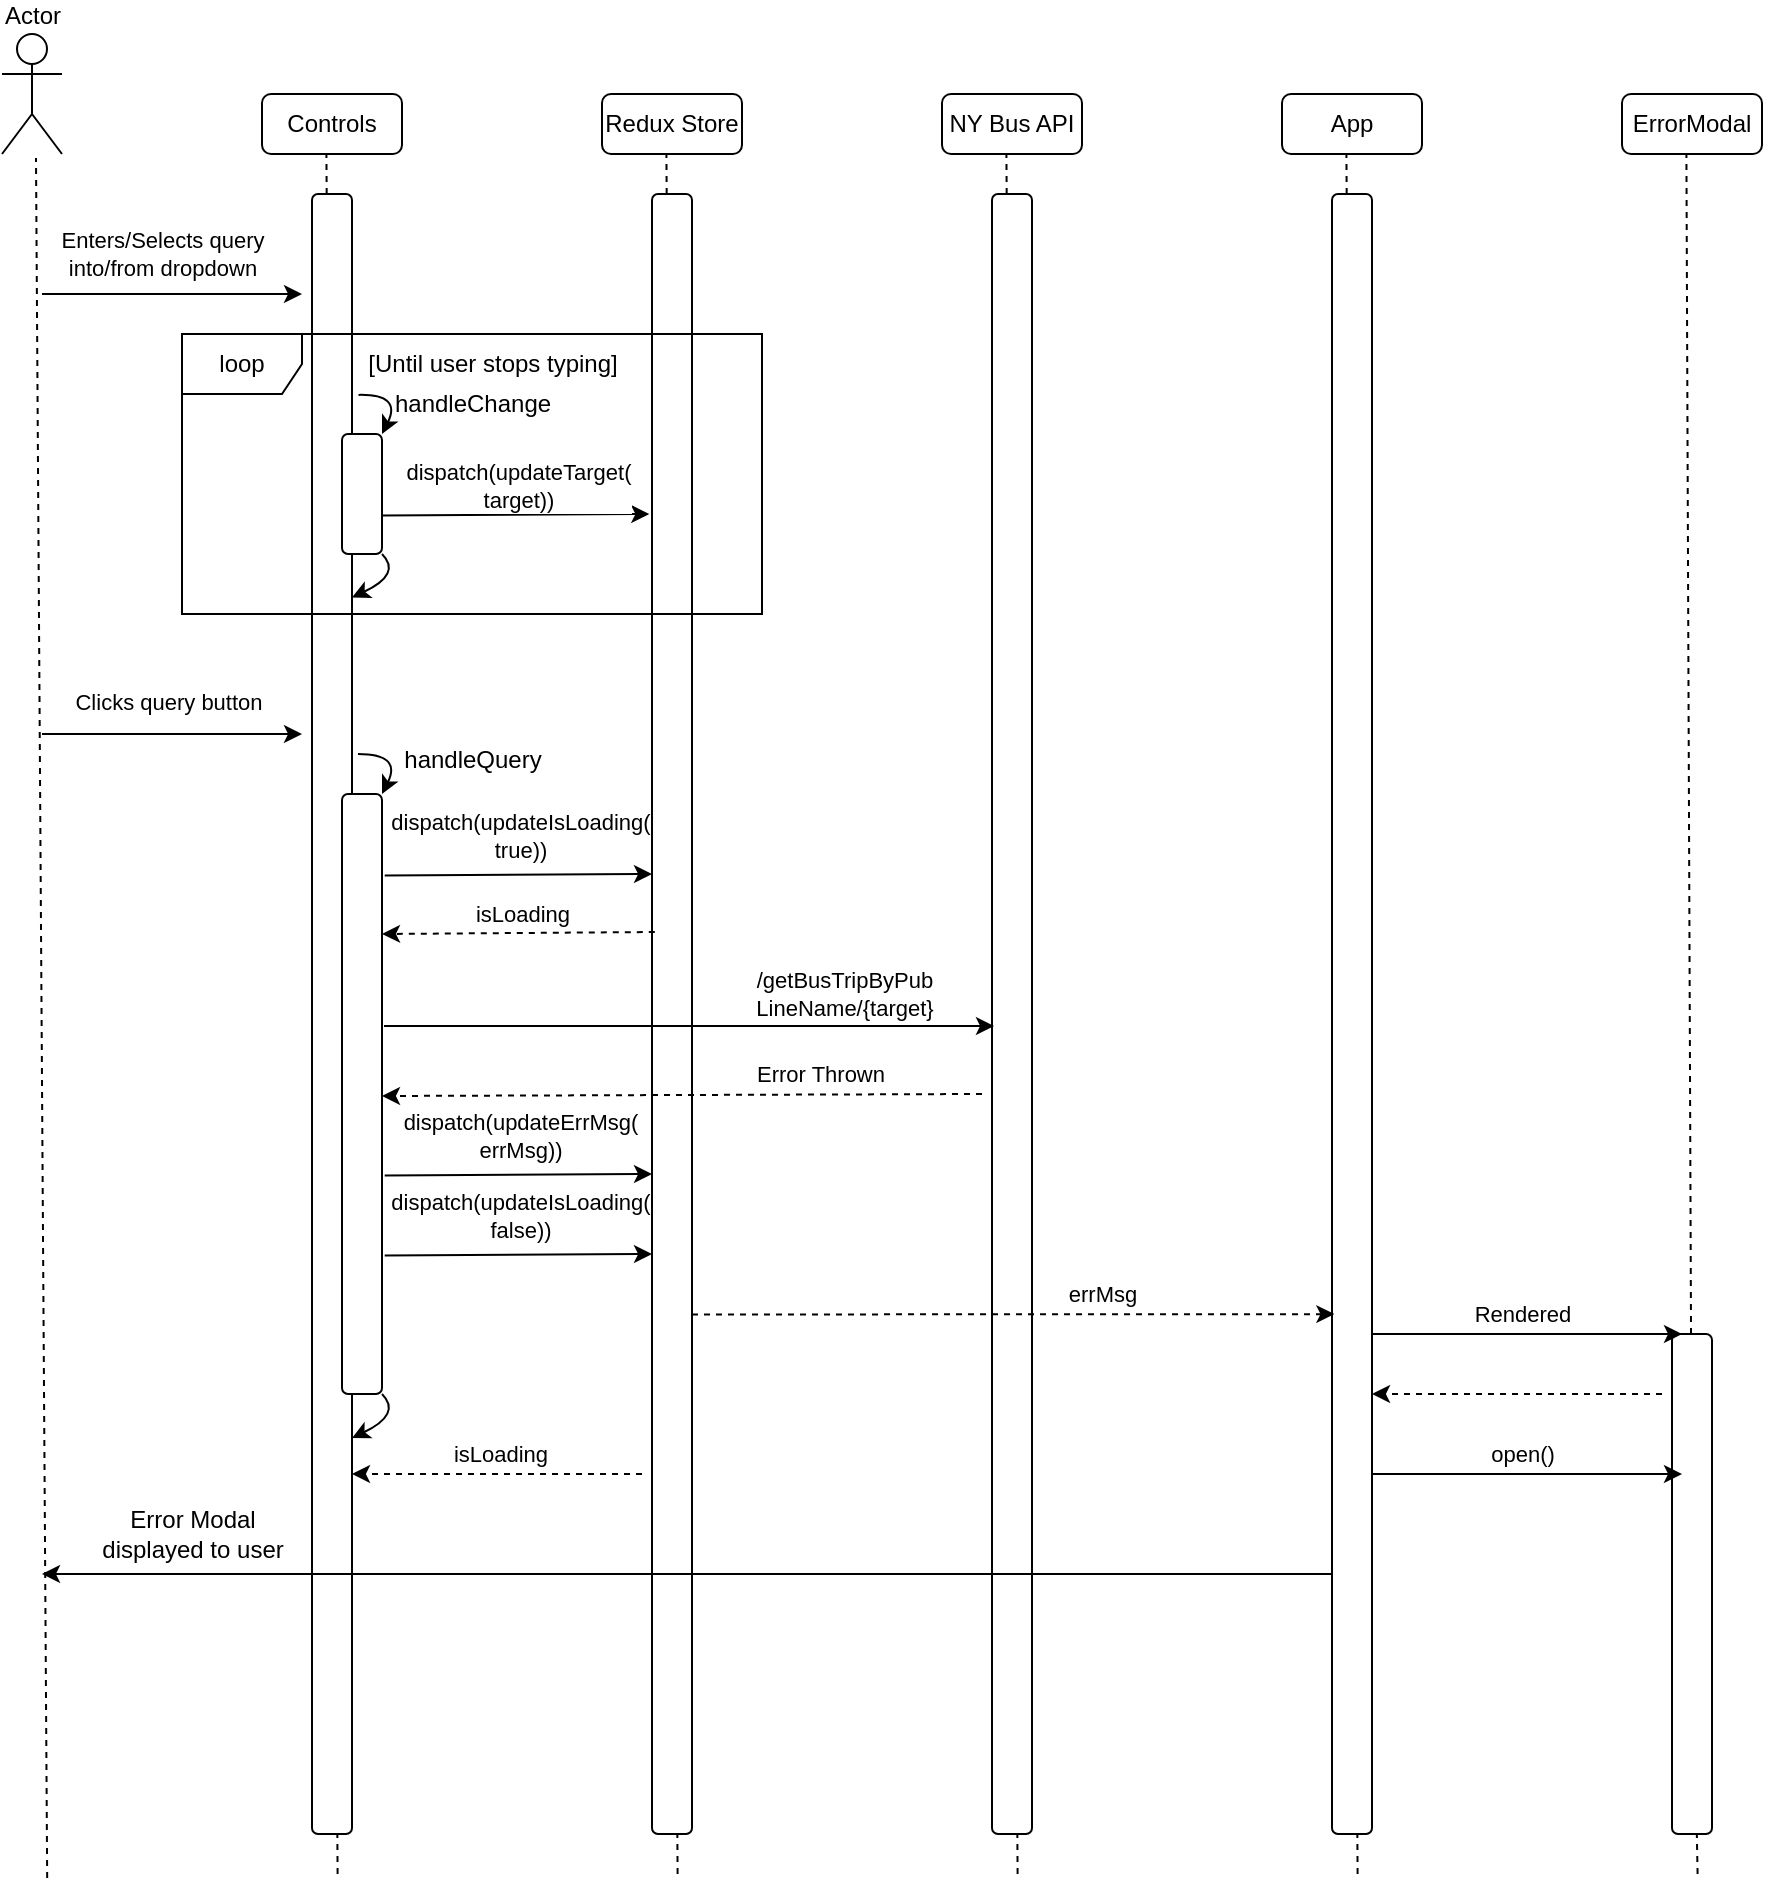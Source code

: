 <mxfile version="24.8.0">
  <diagram name="Page-1" id="Ps5bdQuuzvROe9cl5kc-">
    <mxGraphModel dx="1123" dy="1750" grid="1" gridSize="10" guides="1" tooltips="1" connect="1" arrows="1" fold="1" page="1" pageScale="1" pageWidth="850" pageHeight="1100" math="0" shadow="0">
      <root>
        <mxCell id="0" />
        <mxCell id="1" parent="0" />
        <mxCell id="1Y6_-HazUNakJdQc4zr9-1" value="Actor" style="shape=umlActor;verticalLabelPosition=top;verticalAlign=bottom;html=1;outlineConnect=0;labelPosition=center;align=center;" vertex="1" parent="1">
          <mxGeometry x="30" y="-1070" width="30" height="60" as="geometry" />
        </mxCell>
        <mxCell id="1Y6_-HazUNakJdQc4zr9-2" value="" style="endArrow=none;dashed=1;html=1;rounded=0;" edge="1" parent="1">
          <mxGeometry width="50" height="50" relative="1" as="geometry">
            <mxPoint x="52.59" y="-148" as="sourcePoint" />
            <mxPoint x="47.0" y="-1008" as="targetPoint" />
          </mxGeometry>
        </mxCell>
        <mxCell id="1Y6_-HazUNakJdQc4zr9-3" value="Controls" style="rounded=1;whiteSpace=wrap;html=1;" vertex="1" parent="1">
          <mxGeometry x="160" y="-1040" width="70" height="30" as="geometry" />
        </mxCell>
        <mxCell id="1Y6_-HazUNakJdQc4zr9-4" value="" style="endArrow=none;dashed=1;html=1;rounded=0;" edge="1" parent="1" source="1Y6_-HazUNakJdQc4zr9-13">
          <mxGeometry width="50" height="50" relative="1" as="geometry">
            <mxPoint x="197.8" y="-150" as="sourcePoint" />
            <mxPoint x="192.21" y="-1010" as="targetPoint" />
          </mxGeometry>
        </mxCell>
        <mxCell id="1Y6_-HazUNakJdQc4zr9-5" value="Redux Store" style="rounded=1;whiteSpace=wrap;html=1;" vertex="1" parent="1">
          <mxGeometry x="330" y="-1040" width="70" height="30" as="geometry" />
        </mxCell>
        <mxCell id="1Y6_-HazUNakJdQc4zr9-6" value="" style="endArrow=none;dashed=1;html=1;rounded=0;" edge="1" parent="1">
          <mxGeometry width="50" height="50" relative="1" as="geometry">
            <mxPoint x="367.8" y="-150" as="sourcePoint" />
            <mxPoint x="362.21" y="-1010" as="targetPoint" />
          </mxGeometry>
        </mxCell>
        <mxCell id="1Y6_-HazUNakJdQc4zr9-7" value="NY Bus API" style="rounded=1;whiteSpace=wrap;html=1;" vertex="1" parent="1">
          <mxGeometry x="500" y="-1040" width="70" height="30" as="geometry" />
        </mxCell>
        <mxCell id="1Y6_-HazUNakJdQc4zr9-8" value="" style="endArrow=none;dashed=1;html=1;rounded=0;" edge="1" parent="1" source="1Y6_-HazUNakJdQc4zr9-16">
          <mxGeometry width="50" height="50" relative="1" as="geometry">
            <mxPoint x="537.8" y="-150" as="sourcePoint" />
            <mxPoint x="532.21" y="-1010" as="targetPoint" />
          </mxGeometry>
        </mxCell>
        <mxCell id="1Y6_-HazUNakJdQc4zr9-9" value="App" style="rounded=1;whiteSpace=wrap;html=1;" vertex="1" parent="1">
          <mxGeometry x="670" y="-1040" width="70" height="30" as="geometry" />
        </mxCell>
        <mxCell id="1Y6_-HazUNakJdQc4zr9-10" value="" style="endArrow=none;dashed=1;html=1;rounded=0;" edge="1" parent="1" source="1Y6_-HazUNakJdQc4zr9-18">
          <mxGeometry width="50" height="50" relative="1" as="geometry">
            <mxPoint x="707.8" y="-150" as="sourcePoint" />
            <mxPoint x="702.21" y="-1010" as="targetPoint" />
          </mxGeometry>
        </mxCell>
        <mxCell id="1Y6_-HazUNakJdQc4zr9-11" value="ErrorModal" style="rounded=1;whiteSpace=wrap;html=1;" vertex="1" parent="1">
          <mxGeometry x="840" y="-1040" width="70" height="30" as="geometry" />
        </mxCell>
        <mxCell id="1Y6_-HazUNakJdQc4zr9-12" value="" style="endArrow=none;dashed=1;html=1;rounded=0;" edge="1" parent="1" source="1Y6_-HazUNakJdQc4zr9-58">
          <mxGeometry width="50" height="50" relative="1" as="geometry">
            <mxPoint x="877.8" y="-150" as="sourcePoint" />
            <mxPoint x="872.21" y="-1010" as="targetPoint" />
          </mxGeometry>
        </mxCell>
        <mxCell id="1Y6_-HazUNakJdQc4zr9-14" value="" style="endArrow=none;dashed=1;html=1;rounded=0;" edge="1" parent="1" target="1Y6_-HazUNakJdQc4zr9-13">
          <mxGeometry width="50" height="50" relative="1" as="geometry">
            <mxPoint x="197.8" y="-150" as="sourcePoint" />
            <mxPoint x="192.21" y="-1010" as="targetPoint" />
          </mxGeometry>
        </mxCell>
        <mxCell id="1Y6_-HazUNakJdQc4zr9-13" value="" style="rounded=1;whiteSpace=wrap;html=1;" vertex="1" parent="1">
          <mxGeometry x="185" y="-990" width="20" height="820" as="geometry" />
        </mxCell>
        <mxCell id="1Y6_-HazUNakJdQc4zr9-15" value="" style="rounded=1;whiteSpace=wrap;html=1;" vertex="1" parent="1">
          <mxGeometry x="355" y="-990" width="20" height="820" as="geometry" />
        </mxCell>
        <mxCell id="1Y6_-HazUNakJdQc4zr9-17" value="" style="endArrow=none;dashed=1;html=1;rounded=0;" edge="1" parent="1" target="1Y6_-HazUNakJdQc4zr9-16">
          <mxGeometry width="50" height="50" relative="1" as="geometry">
            <mxPoint x="537.8" y="-150" as="sourcePoint" />
            <mxPoint x="532.21" y="-1010" as="targetPoint" />
          </mxGeometry>
        </mxCell>
        <mxCell id="1Y6_-HazUNakJdQc4zr9-16" value="" style="rounded=1;whiteSpace=wrap;html=1;" vertex="1" parent="1">
          <mxGeometry x="525" y="-990" width="20" height="820" as="geometry" />
        </mxCell>
        <mxCell id="1Y6_-HazUNakJdQc4zr9-19" value="" style="endArrow=none;dashed=1;html=1;rounded=0;" edge="1" parent="1" target="1Y6_-HazUNakJdQc4zr9-18">
          <mxGeometry width="50" height="50" relative="1" as="geometry">
            <mxPoint x="707.8" y="-150" as="sourcePoint" />
            <mxPoint x="702.21" y="-1010" as="targetPoint" />
          </mxGeometry>
        </mxCell>
        <mxCell id="1Y6_-HazUNakJdQc4zr9-18" value="" style="rounded=1;whiteSpace=wrap;html=1;" vertex="1" parent="1">
          <mxGeometry x="695" y="-990" width="20" height="820" as="geometry" />
        </mxCell>
        <mxCell id="1Y6_-HazUNakJdQc4zr9-20" value="" style="endArrow=classic;html=1;rounded=0;" edge="1" parent="1">
          <mxGeometry width="50" height="50" relative="1" as="geometry">
            <mxPoint x="50" y="-940" as="sourcePoint" />
            <mxPoint x="180" y="-940" as="targetPoint" />
          </mxGeometry>
        </mxCell>
        <mxCell id="1Y6_-HazUNakJdQc4zr9-21" value="Enters/Selects query&lt;div&gt;into/from dropdown&lt;/div&gt;" style="edgeLabel;html=1;align=center;verticalAlign=middle;resizable=0;points=[];" vertex="1" connectable="0" parent="1Y6_-HazUNakJdQc4zr9-20">
          <mxGeometry x="-0.262" y="3" relative="1" as="geometry">
            <mxPoint x="12" y="-17" as="offset" />
          </mxGeometry>
        </mxCell>
        <mxCell id="1Y6_-HazUNakJdQc4zr9-22" value="loop" style="shape=umlFrame;whiteSpace=wrap;html=1;pointerEvents=0;" vertex="1" parent="1">
          <mxGeometry x="120" y="-920" width="290" height="140" as="geometry" />
        </mxCell>
        <mxCell id="1Y6_-HazUNakJdQc4zr9-23" value="[Until user stops typing]" style="text;html=1;align=center;verticalAlign=middle;resizable=0;points=[];autosize=1;strokeColor=none;fillColor=none;" vertex="1" parent="1">
          <mxGeometry x="200" y="-920" width="150" height="30" as="geometry" />
        </mxCell>
        <mxCell id="1Y6_-HazUNakJdQc4zr9-24" value="" style="rounded=1;whiteSpace=wrap;html=1;" vertex="1" parent="1">
          <mxGeometry x="200" y="-870" width="20" height="60" as="geometry" />
        </mxCell>
        <mxCell id="1Y6_-HazUNakJdQc4zr9-26" value="" style="curved=1;endArrow=classic;html=1;rounded=0;exitX=0.055;exitY=1.015;exitDx=0;exitDy=0;exitPerimeter=0;entryX=1;entryY=0;entryDx=0;entryDy=0;" edge="1" parent="1" source="1Y6_-HazUNakJdQc4zr9-23" target="1Y6_-HazUNakJdQc4zr9-24">
          <mxGeometry width="50" height="50" relative="1" as="geometry">
            <mxPoint x="230" y="-825" as="sourcePoint" />
            <mxPoint x="280" y="-875" as="targetPoint" />
            <Array as="points">
              <mxPoint x="230" y="-890" />
            </Array>
          </mxGeometry>
        </mxCell>
        <mxCell id="1Y6_-HazUNakJdQc4zr9-27" value="" style="curved=1;endArrow=classic;html=1;rounded=0;exitX=0.055;exitY=1.015;exitDx=0;exitDy=0;exitPerimeter=0;entryX=1.002;entryY=0.246;entryDx=0;entryDy=0;entryPerimeter=0;" edge="1" parent="1" target="1Y6_-HazUNakJdQc4zr9-13">
          <mxGeometry width="50" height="50" relative="1" as="geometry">
            <mxPoint x="220" y="-810" as="sourcePoint" />
            <mxPoint x="232" y="-790" as="targetPoint" />
            <Array as="points">
              <mxPoint x="230" y="-800" />
            </Array>
          </mxGeometry>
        </mxCell>
        <mxCell id="1Y6_-HazUNakJdQc4zr9-28" value="handleChange" style="text;html=1;align=center;verticalAlign=middle;resizable=0;points=[];autosize=1;strokeColor=none;fillColor=none;" vertex="1" parent="1">
          <mxGeometry x="215" y="-900" width="100" height="30" as="geometry" />
        </mxCell>
        <mxCell id="1Y6_-HazUNakJdQc4zr9-30" value="" style="endArrow=classic;html=1;rounded=0;exitX=1;exitY=0.5;exitDx=0;exitDy=0;entryX=-0.068;entryY=0.182;entryDx=0;entryDy=0;entryPerimeter=0;" edge="1" parent="1">
          <mxGeometry width="50" height="50" relative="1" as="geometry">
            <mxPoint x="220.0" y="-829.24" as="sourcePoint" />
            <mxPoint x="353.64" y="-830" as="targetPoint" />
          </mxGeometry>
        </mxCell>
        <mxCell id="1Y6_-HazUNakJdQc4zr9-31" value="dispatch(updateTarget(&lt;div&gt;target))&lt;/div&gt;" style="edgeLabel;html=1;align=center;verticalAlign=middle;resizable=0;points=[];" vertex="1" connectable="0" parent="1Y6_-HazUNakJdQc4zr9-30">
          <mxGeometry x="-0.215" relative="1" as="geometry">
            <mxPoint x="15" y="-15" as="offset" />
          </mxGeometry>
        </mxCell>
        <mxCell id="1Y6_-HazUNakJdQc4zr9-32" value="" style="endArrow=classic;html=1;rounded=0;" edge="1" parent="1">
          <mxGeometry width="50" height="50" relative="1" as="geometry">
            <mxPoint x="50" y="-720" as="sourcePoint" />
            <mxPoint x="180" y="-720" as="targetPoint" />
          </mxGeometry>
        </mxCell>
        <mxCell id="1Y6_-HazUNakJdQc4zr9-33" value="Clicks query button" style="edgeLabel;html=1;align=center;verticalAlign=middle;resizable=0;points=[];" vertex="1" connectable="0" parent="1Y6_-HazUNakJdQc4zr9-32">
          <mxGeometry x="-0.262" y="3" relative="1" as="geometry">
            <mxPoint x="15" y="-13" as="offset" />
          </mxGeometry>
        </mxCell>
        <mxCell id="1Y6_-HazUNakJdQc4zr9-34" value="" style="rounded=1;whiteSpace=wrap;html=1;" vertex="1" parent="1">
          <mxGeometry x="200" y="-690" width="20" height="300" as="geometry" />
        </mxCell>
        <mxCell id="1Y6_-HazUNakJdQc4zr9-35" value="" style="curved=1;endArrow=classic;html=1;rounded=0;exitX=0.055;exitY=1.015;exitDx=0;exitDy=0;exitPerimeter=0;entryX=1;entryY=0;entryDx=0;entryDy=0;" edge="1" parent="1" target="1Y6_-HazUNakJdQc4zr9-34">
          <mxGeometry width="50" height="50" relative="1" as="geometry">
            <mxPoint x="208" y="-710" as="sourcePoint" />
            <mxPoint x="280" y="-695" as="targetPoint" />
            <Array as="points">
              <mxPoint x="230" y="-710" />
            </Array>
          </mxGeometry>
        </mxCell>
        <mxCell id="1Y6_-HazUNakJdQc4zr9-36" value="" style="curved=1;endArrow=classic;html=1;rounded=0;exitX=0.055;exitY=1.015;exitDx=0;exitDy=0;exitPerimeter=0;entryX=1.002;entryY=0.246;entryDx=0;entryDy=0;entryPerimeter=0;" edge="1" parent="1">
          <mxGeometry width="50" height="50" relative="1" as="geometry">
            <mxPoint x="220" y="-390" as="sourcePoint" />
            <mxPoint x="205" y="-368" as="targetPoint" />
            <Array as="points">
              <mxPoint x="230" y="-380" />
            </Array>
          </mxGeometry>
        </mxCell>
        <mxCell id="1Y6_-HazUNakJdQc4zr9-37" value="handleQuery" style="text;html=1;align=center;verticalAlign=middle;resizable=0;points=[];autosize=1;strokeColor=none;fillColor=none;" vertex="1" parent="1">
          <mxGeometry x="220" y="-722" width="90" height="30" as="geometry" />
        </mxCell>
        <mxCell id="1Y6_-HazUNakJdQc4zr9-38" value="" style="endArrow=classic;html=1;rounded=0;exitX=1;exitY=0.5;exitDx=0;exitDy=0;entryX=-0.068;entryY=0.182;entryDx=0;entryDy=0;entryPerimeter=0;" edge="1" parent="1">
          <mxGeometry width="50" height="50" relative="1" as="geometry">
            <mxPoint x="221.36" y="-649.24" as="sourcePoint" />
            <mxPoint x="355" y="-650" as="targetPoint" />
          </mxGeometry>
        </mxCell>
        <mxCell id="1Y6_-HazUNakJdQc4zr9-39" value="dispatch(updateIsLoading(&lt;div&gt;true))&lt;/div&gt;" style="edgeLabel;html=1;align=center;verticalAlign=middle;resizable=0;points=[];" vertex="1" connectable="0" parent="1Y6_-HazUNakJdQc4zr9-38">
          <mxGeometry x="-0.215" relative="1" as="geometry">
            <mxPoint x="15" y="-20" as="offset" />
          </mxGeometry>
        </mxCell>
        <mxCell id="1Y6_-HazUNakJdQc4zr9-40" value="" style="endArrow=classic;dashed=1;html=1;rounded=0;endFill=1;exitX=0.07;exitY=0.45;exitDx=0;exitDy=0;exitPerimeter=0;" edge="1" parent="1" source="1Y6_-HazUNakJdQc4zr9-15">
          <mxGeometry width="50" height="50" relative="1" as="geometry">
            <mxPoint x="350" y="-620" as="sourcePoint" />
            <mxPoint x="220" y="-620" as="targetPoint" />
          </mxGeometry>
        </mxCell>
        <mxCell id="1Y6_-HazUNakJdQc4zr9-41" value="isLoading" style="edgeLabel;html=1;align=center;verticalAlign=middle;resizable=0;points=[];" vertex="1" connectable="0" parent="1Y6_-HazUNakJdQc4zr9-40">
          <mxGeometry x="0.419" y="3" relative="1" as="geometry">
            <mxPoint x="30" y="-13" as="offset" />
          </mxGeometry>
        </mxCell>
        <mxCell id="1Y6_-HazUNakJdQc4zr9-42" value="" style="endArrow=classic;html=1;rounded=0;" edge="1" parent="1">
          <mxGeometry width="50" height="50" relative="1" as="geometry">
            <mxPoint x="221" y="-574" as="sourcePoint" />
            <mxPoint x="526" y="-574" as="targetPoint" />
          </mxGeometry>
        </mxCell>
        <mxCell id="1Y6_-HazUNakJdQc4zr9-43" value="/getBusTripByPub&lt;div&gt;LineName/{target}&lt;/div&gt;" style="edgeLabel;html=1;align=center;verticalAlign=middle;resizable=0;points=[];" vertex="1" connectable="0" parent="1Y6_-HazUNakJdQc4zr9-42">
          <mxGeometry x="0.163" relative="1" as="geometry">
            <mxPoint x="52" y="-16" as="offset" />
          </mxGeometry>
        </mxCell>
        <mxCell id="1Y6_-HazUNakJdQc4zr9-46" value="" style="endArrow=classic;dashed=1;html=1;rounded=0;endFill=1;" edge="1" parent="1">
          <mxGeometry width="50" height="50" relative="1" as="geometry">
            <mxPoint x="520" y="-540" as="sourcePoint" />
            <mxPoint x="220" y="-539" as="targetPoint" />
          </mxGeometry>
        </mxCell>
        <mxCell id="1Y6_-HazUNakJdQc4zr9-47" value="Error Thrown" style="edgeLabel;html=1;align=center;verticalAlign=middle;resizable=0;points=[];" vertex="1" connectable="0" parent="1Y6_-HazUNakJdQc4zr9-46">
          <mxGeometry x="0.419" y="3" relative="1" as="geometry">
            <mxPoint x="132" y="-14" as="offset" />
          </mxGeometry>
        </mxCell>
        <mxCell id="1Y6_-HazUNakJdQc4zr9-48" value="" style="endArrow=classic;html=1;rounded=0;exitX=1;exitY=0.5;exitDx=0;exitDy=0;entryX=-0.068;entryY=0.182;entryDx=0;entryDy=0;entryPerimeter=0;" edge="1" parent="1">
          <mxGeometry width="50" height="50" relative="1" as="geometry">
            <mxPoint x="221.36" y="-499.24" as="sourcePoint" />
            <mxPoint x="355" y="-500" as="targetPoint" />
          </mxGeometry>
        </mxCell>
        <mxCell id="1Y6_-HazUNakJdQc4zr9-49" value="dispatch(updateErrMsg(&lt;div&gt;errMsg))&lt;/div&gt;" style="edgeLabel;html=1;align=center;verticalAlign=middle;resizable=0;points=[];" vertex="1" connectable="0" parent="1Y6_-HazUNakJdQc4zr9-48">
          <mxGeometry x="-0.215" relative="1" as="geometry">
            <mxPoint x="15" y="-20" as="offset" />
          </mxGeometry>
        </mxCell>
        <mxCell id="1Y6_-HazUNakJdQc4zr9-50" value="" style="endArrow=classic;html=1;rounded=0;exitX=1;exitY=0.5;exitDx=0;exitDy=0;entryX=-0.068;entryY=0.182;entryDx=0;entryDy=0;entryPerimeter=0;" edge="1" parent="1">
          <mxGeometry width="50" height="50" relative="1" as="geometry">
            <mxPoint x="221.36" y="-459.24" as="sourcePoint" />
            <mxPoint x="355" y="-460" as="targetPoint" />
          </mxGeometry>
        </mxCell>
        <mxCell id="1Y6_-HazUNakJdQc4zr9-51" value="dispatch(updateIsLoading(&lt;div&gt;false))&lt;/div&gt;" style="edgeLabel;html=1;align=center;verticalAlign=middle;resizable=0;points=[];" vertex="1" connectable="0" parent="1Y6_-HazUNakJdQc4zr9-50">
          <mxGeometry x="-0.215" relative="1" as="geometry">
            <mxPoint x="15" y="-20" as="offset" />
          </mxGeometry>
        </mxCell>
        <mxCell id="1Y6_-HazUNakJdQc4zr9-53" value="" style="endArrow=classic;dashed=1;html=1;rounded=0;exitX=0;exitY=0.609;exitDx=0;exitDy=0;exitPerimeter=0;endFill=1;entryX=0.059;entryY=0.683;entryDx=0;entryDy=0;entryPerimeter=0;" edge="1" parent="1" target="1Y6_-HazUNakJdQc4zr9-18">
          <mxGeometry width="50" height="50" relative="1" as="geometry">
            <mxPoint x="375" y="-429.76" as="sourcePoint" />
            <mxPoint x="555" y="-430" as="targetPoint" />
          </mxGeometry>
        </mxCell>
        <mxCell id="1Y6_-HazUNakJdQc4zr9-54" value="errMsg" style="edgeLabel;html=1;align=center;verticalAlign=middle;resizable=0;points=[];" vertex="1" connectable="0" parent="1Y6_-HazUNakJdQc4zr9-53">
          <mxGeometry x="0.419" y="3" relative="1" as="geometry">
            <mxPoint x="-23" y="-7" as="offset" />
          </mxGeometry>
        </mxCell>
        <mxCell id="1Y6_-HazUNakJdQc4zr9-55" value="" style="endArrow=classic;dashed=1;html=1;rounded=0;endFill=1;" edge="1" parent="1">
          <mxGeometry width="50" height="50" relative="1" as="geometry">
            <mxPoint x="350" y="-350" as="sourcePoint" />
            <mxPoint x="205" y="-350" as="targetPoint" />
          </mxGeometry>
        </mxCell>
        <mxCell id="1Y6_-HazUNakJdQc4zr9-56" value="isLoading" style="edgeLabel;html=1;align=center;verticalAlign=middle;resizable=0;points=[];" vertex="1" connectable="0" parent="1Y6_-HazUNakJdQc4zr9-55">
          <mxGeometry x="0.419" y="3" relative="1" as="geometry">
            <mxPoint x="32" y="-13" as="offset" />
          </mxGeometry>
        </mxCell>
        <mxCell id="1Y6_-HazUNakJdQc4zr9-59" value="" style="endArrow=none;dashed=1;html=1;rounded=0;" edge="1" parent="1" target="1Y6_-HazUNakJdQc4zr9-58">
          <mxGeometry width="50" height="50" relative="1" as="geometry">
            <mxPoint x="877.8" y="-150" as="sourcePoint" />
            <mxPoint x="872.21" y="-1010" as="targetPoint" />
          </mxGeometry>
        </mxCell>
        <mxCell id="1Y6_-HazUNakJdQc4zr9-58" value="" style="rounded=1;whiteSpace=wrap;html=1;" vertex="1" parent="1">
          <mxGeometry x="865" y="-420" width="20" height="250" as="geometry" />
        </mxCell>
        <mxCell id="1Y6_-HazUNakJdQc4zr9-60" value="" style="endArrow=classic;html=1;rounded=0;entryX=0.25;entryY=0;entryDx=0;entryDy=0;" edge="1" parent="1" target="1Y6_-HazUNakJdQc4zr9-58">
          <mxGeometry width="50" height="50" relative="1" as="geometry">
            <mxPoint x="715" y="-420" as="sourcePoint" />
            <mxPoint x="765" y="-470" as="targetPoint" />
          </mxGeometry>
        </mxCell>
        <mxCell id="1Y6_-HazUNakJdQc4zr9-61" value="Rendered" style="edgeLabel;html=1;align=center;verticalAlign=middle;resizable=0;points=[];" vertex="1" connectable="0" parent="1Y6_-HazUNakJdQc4zr9-60">
          <mxGeometry x="-0.256" y="3" relative="1" as="geometry">
            <mxPoint x="17" y="-7" as="offset" />
          </mxGeometry>
        </mxCell>
        <mxCell id="1Y6_-HazUNakJdQc4zr9-62" value="" style="endArrow=classic;dashed=1;html=1;rounded=0;endFill=1;" edge="1" parent="1">
          <mxGeometry width="50" height="50" relative="1" as="geometry">
            <mxPoint x="860" y="-390" as="sourcePoint" />
            <mxPoint x="715" y="-390" as="targetPoint" />
          </mxGeometry>
        </mxCell>
        <mxCell id="1Y6_-HazUNakJdQc4zr9-64" value="" style="endArrow=classic;html=1;rounded=0;entryX=0.25;entryY=0;entryDx=0;entryDy=0;" edge="1" parent="1">
          <mxGeometry width="50" height="50" relative="1" as="geometry">
            <mxPoint x="715" y="-350" as="sourcePoint" />
            <mxPoint x="870" y="-350" as="targetPoint" />
          </mxGeometry>
        </mxCell>
        <mxCell id="1Y6_-HazUNakJdQc4zr9-65" value="open()" style="edgeLabel;html=1;align=center;verticalAlign=middle;resizable=0;points=[];" vertex="1" connectable="0" parent="1Y6_-HazUNakJdQc4zr9-64">
          <mxGeometry x="-0.256" y="3" relative="1" as="geometry">
            <mxPoint x="17" y="-7" as="offset" />
          </mxGeometry>
        </mxCell>
        <mxCell id="1Y6_-HazUNakJdQc4zr9-66" value="" style="endArrow=classic;html=1;rounded=0;" edge="1" parent="1">
          <mxGeometry width="50" height="50" relative="1" as="geometry">
            <mxPoint x="695" y="-300" as="sourcePoint" />
            <mxPoint x="50" y="-300" as="targetPoint" />
          </mxGeometry>
        </mxCell>
        <mxCell id="1Y6_-HazUNakJdQc4zr9-67" value="Error Modal&lt;div&gt;displayed to user&lt;/div&gt;" style="text;html=1;align=center;verticalAlign=middle;resizable=0;points=[];autosize=1;strokeColor=none;fillColor=none;" vertex="1" parent="1">
          <mxGeometry x="70" y="-340" width="110" height="40" as="geometry" />
        </mxCell>
      </root>
    </mxGraphModel>
  </diagram>
</mxfile>
